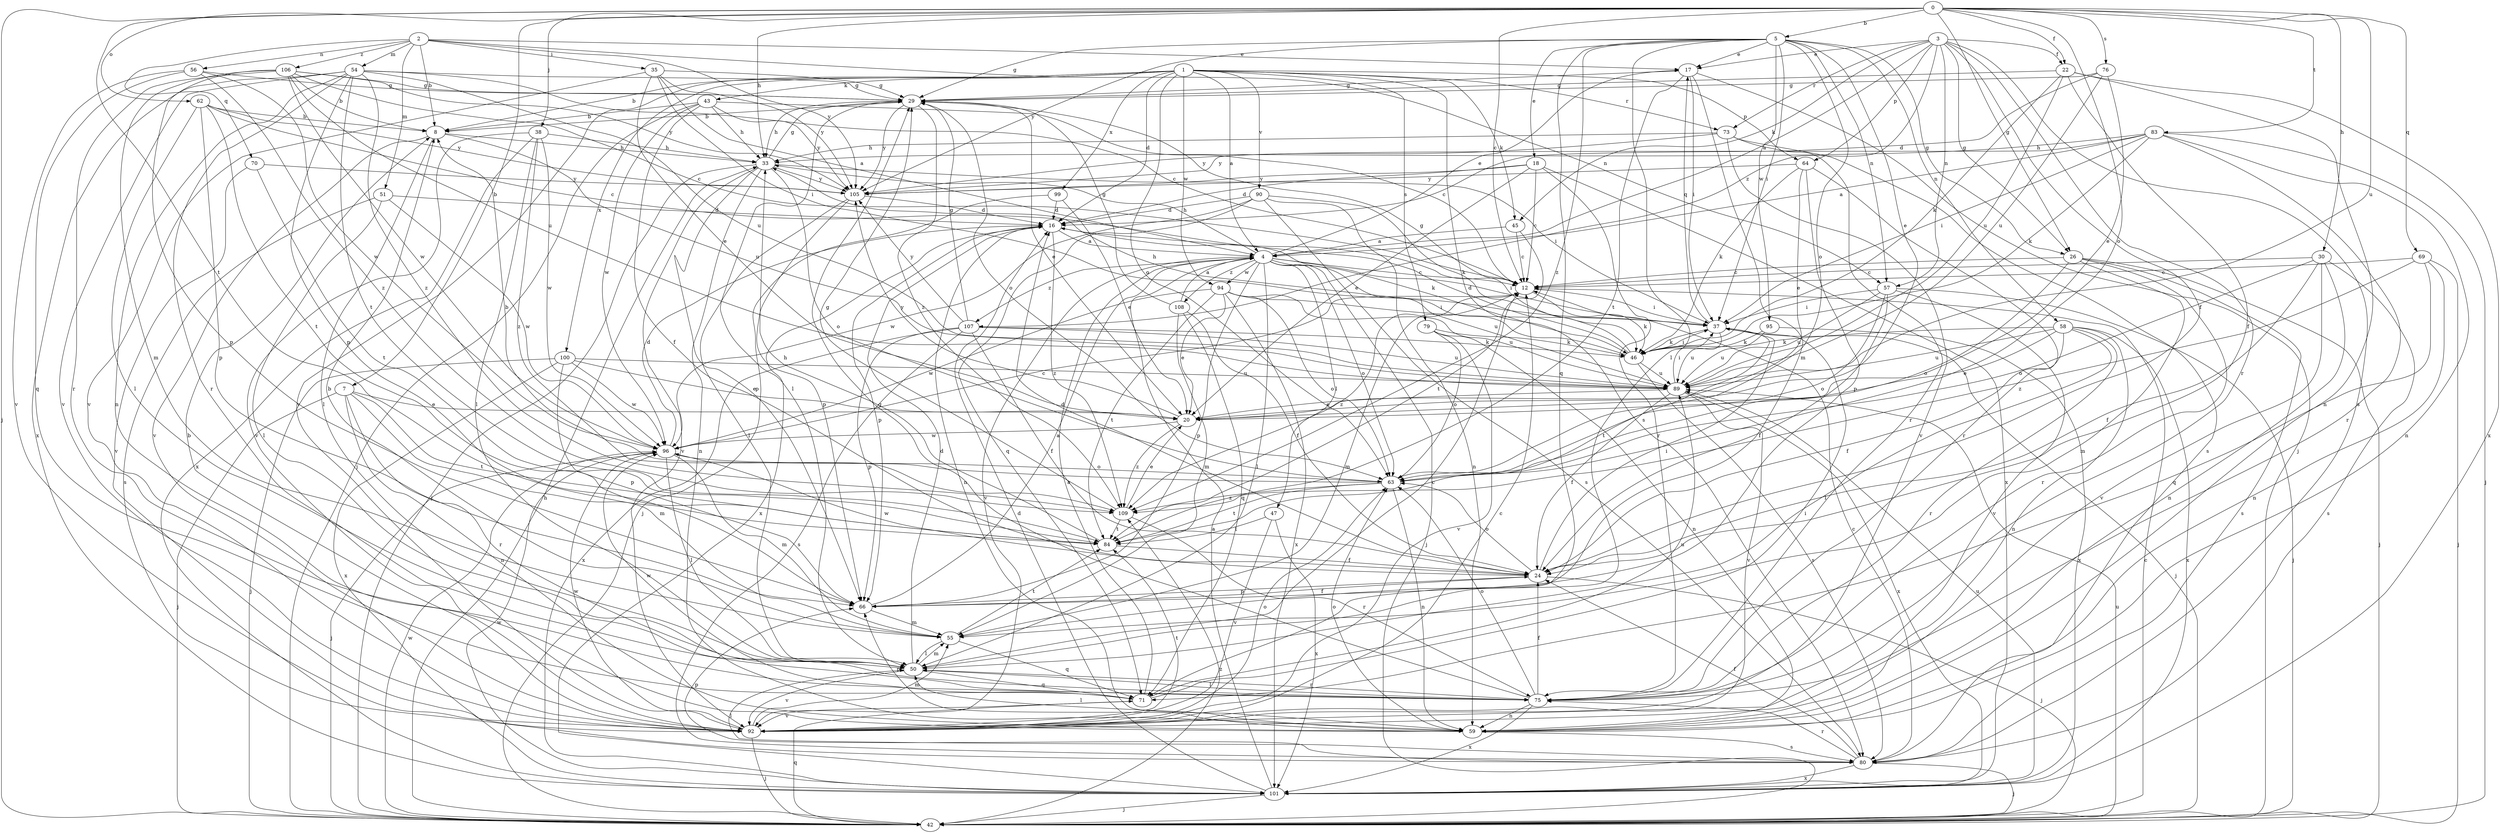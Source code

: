 strict digraph  {
0;
1;
2;
3;
4;
5;
7;
8;
12;
16;
17;
18;
20;
22;
24;
26;
29;
30;
33;
35;
37;
38;
42;
43;
45;
46;
47;
50;
51;
54;
55;
56;
57;
58;
59;
62;
63;
64;
66;
69;
70;
71;
73;
75;
76;
79;
80;
83;
84;
89;
90;
92;
94;
95;
96;
99;
100;
101;
105;
106;
107;
108;
109;
0 -> 5  [label=b];
0 -> 7  [label=b];
0 -> 12  [label=c];
0 -> 22  [label=f];
0 -> 26  [label=g];
0 -> 30  [label=h];
0 -> 33  [label=h];
0 -> 38  [label=j];
0 -> 42  [label=j];
0 -> 62  [label=o];
0 -> 63  [label=o];
0 -> 69  [label=q];
0 -> 76  [label=s];
0 -> 83  [label=t];
0 -> 84  [label=t];
0 -> 89  [label=u];
1 -> 4  [label=a];
1 -> 8  [label=b];
1 -> 16  [label=d];
1 -> 43  [label=k];
1 -> 45  [label=k];
1 -> 63  [label=o];
1 -> 64  [label=p];
1 -> 73  [label=r];
1 -> 79  [label=s];
1 -> 80  [label=s];
1 -> 90  [label=v];
1 -> 92  [label=v];
1 -> 94  [label=w];
1 -> 99  [label=x];
1 -> 100  [label=x];
2 -> 8  [label=b];
2 -> 17  [label=e];
2 -> 35  [label=i];
2 -> 51  [label=m];
2 -> 54  [label=m];
2 -> 56  [label=n];
2 -> 57  [label=n];
2 -> 70  [label=q];
2 -> 105  [label=y];
2 -> 106  [label=z];
3 -> 4  [label=a];
3 -> 17  [label=e];
3 -> 22  [label=f];
3 -> 24  [label=f];
3 -> 26  [label=g];
3 -> 45  [label=k];
3 -> 57  [label=n];
3 -> 64  [label=p];
3 -> 73  [label=r];
3 -> 75  [label=r];
3 -> 80  [label=s];
3 -> 107  [label=z];
4 -> 12  [label=c];
4 -> 17  [label=e];
4 -> 33  [label=h];
4 -> 37  [label=i];
4 -> 42  [label=j];
4 -> 47  [label=l];
4 -> 50  [label=l];
4 -> 63  [label=o];
4 -> 66  [label=p];
4 -> 89  [label=u];
4 -> 92  [label=v];
4 -> 94  [label=w];
4 -> 107  [label=z];
4 -> 108  [label=z];
5 -> 17  [label=e];
5 -> 18  [label=e];
5 -> 20  [label=e];
5 -> 26  [label=g];
5 -> 29  [label=g];
5 -> 37  [label=i];
5 -> 50  [label=l];
5 -> 57  [label=n];
5 -> 58  [label=n];
5 -> 63  [label=o];
5 -> 71  [label=q];
5 -> 95  [label=w];
5 -> 105  [label=y];
5 -> 109  [label=z];
7 -> 20  [label=e];
7 -> 42  [label=j];
7 -> 55  [label=m];
7 -> 59  [label=n];
7 -> 75  [label=r];
7 -> 84  [label=t];
8 -> 33  [label=h];
8 -> 50  [label=l];
8 -> 89  [label=u];
8 -> 92  [label=v];
12 -> 37  [label=i];
12 -> 46  [label=k];
12 -> 55  [label=m];
12 -> 109  [label=z];
16 -> 4  [label=a];
16 -> 46  [label=k];
16 -> 59  [label=n];
16 -> 66  [label=p];
16 -> 101  [label=x];
16 -> 109  [label=z];
17 -> 29  [label=g];
17 -> 37  [label=i];
17 -> 42  [label=j];
17 -> 55  [label=m];
17 -> 84  [label=t];
18 -> 12  [label=c];
18 -> 16  [label=d];
18 -> 20  [label=e];
18 -> 75  [label=r];
18 -> 101  [label=x];
18 -> 105  [label=y];
20 -> 96  [label=w];
20 -> 105  [label=y];
20 -> 109  [label=z];
22 -> 24  [label=f];
22 -> 29  [label=g];
22 -> 46  [label=k];
22 -> 59  [label=n];
22 -> 89  [label=u];
22 -> 101  [label=x];
24 -> 16  [label=d];
24 -> 37  [label=i];
24 -> 42  [label=j];
24 -> 63  [label=o];
24 -> 66  [label=p];
24 -> 96  [label=w];
26 -> 12  [label=c];
26 -> 42  [label=j];
26 -> 55  [label=m];
26 -> 63  [label=o];
26 -> 75  [label=r];
26 -> 80  [label=s];
29 -> 8  [label=b];
29 -> 20  [label=e];
29 -> 33  [label=h];
29 -> 50  [label=l];
29 -> 63  [label=o];
29 -> 105  [label=y];
29 -> 109  [label=z];
30 -> 12  [label=c];
30 -> 24  [label=f];
30 -> 59  [label=n];
30 -> 63  [label=o];
30 -> 80  [label=s];
30 -> 92  [label=v];
33 -> 29  [label=g];
33 -> 37  [label=i];
33 -> 42  [label=j];
33 -> 59  [label=n];
33 -> 63  [label=o];
33 -> 66  [label=p];
33 -> 92  [label=v];
33 -> 105  [label=y];
35 -> 4  [label=a];
35 -> 20  [label=e];
35 -> 29  [label=g];
35 -> 37  [label=i];
35 -> 92  [label=v];
35 -> 105  [label=y];
37 -> 42  [label=j];
37 -> 46  [label=k];
37 -> 84  [label=t];
37 -> 89  [label=u];
37 -> 17  [label=q];
38 -> 33  [label=h];
38 -> 50  [label=l];
38 -> 92  [label=v];
38 -> 96  [label=w];
38 -> 101  [label=x];
38 -> 109  [label=z];
42 -> 12  [label=c];
42 -> 33  [label=h];
42 -> 71  [label=q];
42 -> 89  [label=u];
42 -> 96  [label=w];
42 -> 109  [label=z];
43 -> 8  [label=b];
43 -> 12  [label=c];
43 -> 24  [label=f];
43 -> 33  [label=h];
43 -> 42  [label=j];
43 -> 96  [label=w];
43 -> 105  [label=y];
45 -> 4  [label=a];
45 -> 12  [label=c];
45 -> 84  [label=t];
46 -> 16  [label=d];
46 -> 29  [label=g];
46 -> 33  [label=h];
46 -> 37  [label=i];
46 -> 80  [label=s];
46 -> 89  [label=u];
47 -> 84  [label=t];
47 -> 92  [label=v];
47 -> 101  [label=x];
50 -> 12  [label=c];
50 -> 16  [label=d];
50 -> 55  [label=m];
50 -> 71  [label=q];
50 -> 75  [label=r];
50 -> 92  [label=v];
51 -> 16  [label=d];
51 -> 50  [label=l];
51 -> 80  [label=s];
51 -> 96  [label=w];
54 -> 12  [label=c];
54 -> 29  [label=g];
54 -> 59  [label=n];
54 -> 66  [label=p];
54 -> 75  [label=r];
54 -> 84  [label=t];
54 -> 89  [label=u];
54 -> 92  [label=v];
54 -> 101  [label=x];
54 -> 109  [label=z];
55 -> 8  [label=b];
55 -> 50  [label=l];
55 -> 71  [label=q];
55 -> 84  [label=t];
56 -> 29  [label=g];
56 -> 71  [label=q];
56 -> 92  [label=v];
56 -> 96  [label=w];
56 -> 109  [label=z];
57 -> 24  [label=f];
57 -> 37  [label=i];
57 -> 42  [label=j];
57 -> 63  [label=o];
57 -> 89  [label=u];
57 -> 92  [label=v];
58 -> 20  [label=e];
58 -> 24  [label=f];
58 -> 46  [label=k];
58 -> 50  [label=l];
58 -> 59  [label=n];
58 -> 75  [label=r];
58 -> 89  [label=u];
58 -> 101  [label=x];
59 -> 50  [label=l];
59 -> 63  [label=o];
59 -> 66  [label=p];
59 -> 80  [label=s];
62 -> 8  [label=b];
62 -> 12  [label=c];
62 -> 50  [label=l];
62 -> 66  [label=p];
62 -> 84  [label=t];
62 -> 105  [label=y];
63 -> 8  [label=b];
63 -> 59  [label=n];
63 -> 84  [label=t];
63 -> 109  [label=z];
64 -> 20  [label=e];
64 -> 46  [label=k];
64 -> 66  [label=p];
64 -> 75  [label=r];
64 -> 105  [label=y];
66 -> 4  [label=a];
66 -> 24  [label=f];
66 -> 55  [label=m];
69 -> 12  [label=c];
69 -> 42  [label=j];
69 -> 59  [label=n];
69 -> 71  [label=q];
69 -> 109  [label=z];
70 -> 84  [label=t];
70 -> 92  [label=v];
70 -> 105  [label=y];
71 -> 4  [label=a];
71 -> 37  [label=i];
71 -> 89  [label=u];
71 -> 92  [label=v];
71 -> 96  [label=w];
73 -> 33  [label=h];
73 -> 75  [label=r];
73 -> 80  [label=s];
73 -> 92  [label=v];
73 -> 105  [label=y];
75 -> 24  [label=f];
75 -> 29  [label=g];
75 -> 50  [label=l];
75 -> 59  [label=n];
75 -> 63  [label=o];
75 -> 101  [label=x];
76 -> 16  [label=d];
76 -> 20  [label=e];
76 -> 29  [label=g];
76 -> 89  [label=u];
79 -> 46  [label=k];
79 -> 59  [label=n];
79 -> 63  [label=o];
79 -> 92  [label=v];
80 -> 12  [label=c];
80 -> 24  [label=f];
80 -> 42  [label=j];
80 -> 50  [label=l];
80 -> 66  [label=p];
80 -> 75  [label=r];
80 -> 101  [label=x];
83 -> 4  [label=a];
83 -> 33  [label=h];
83 -> 37  [label=i];
83 -> 42  [label=j];
83 -> 46  [label=k];
83 -> 59  [label=n];
83 -> 75  [label=r];
83 -> 105  [label=y];
84 -> 24  [label=f];
84 -> 33  [label=h];
89 -> 20  [label=e];
89 -> 24  [label=f];
89 -> 37  [label=i];
89 -> 92  [label=v];
89 -> 101  [label=x];
90 -> 16  [label=d];
90 -> 46  [label=k];
90 -> 59  [label=n];
90 -> 71  [label=q];
90 -> 80  [label=s];
90 -> 96  [label=w];
92 -> 8  [label=b];
92 -> 12  [label=c];
92 -> 42  [label=j];
92 -> 55  [label=m];
92 -> 63  [label=o];
92 -> 84  [label=t];
92 -> 96  [label=w];
94 -> 20  [label=e];
94 -> 37  [label=i];
94 -> 63  [label=o];
94 -> 84  [label=t];
94 -> 89  [label=u];
94 -> 96  [label=w];
94 -> 101  [label=x];
95 -> 46  [label=k];
95 -> 89  [label=u];
95 -> 101  [label=x];
96 -> 12  [label=c];
96 -> 16  [label=d];
96 -> 42  [label=j];
96 -> 50  [label=l];
96 -> 55  [label=m];
96 -> 63  [label=o];
99 -> 16  [label=d];
99 -> 20  [label=e];
99 -> 42  [label=j];
100 -> 20  [label=e];
100 -> 42  [label=j];
100 -> 66  [label=p];
100 -> 89  [label=u];
100 -> 96  [label=w];
100 -> 101  [label=x];
101 -> 4  [label=a];
101 -> 16  [label=d];
101 -> 42  [label=j];
101 -> 89  [label=u];
101 -> 96  [label=w];
105 -> 16  [label=d];
105 -> 50  [label=l];
105 -> 66  [label=p];
106 -> 8  [label=b];
106 -> 12  [label=c];
106 -> 29  [label=g];
106 -> 55  [label=m];
106 -> 66  [label=p];
106 -> 75  [label=r];
106 -> 89  [label=u];
106 -> 96  [label=w];
106 -> 105  [label=y];
107 -> 24  [label=f];
107 -> 29  [label=g];
107 -> 46  [label=k];
107 -> 66  [label=p];
107 -> 80  [label=s];
107 -> 89  [label=u];
107 -> 101  [label=x];
107 -> 105  [label=y];
108 -> 4  [label=a];
108 -> 24  [label=f];
108 -> 29  [label=g];
108 -> 55  [label=m];
108 -> 71  [label=q];
109 -> 20  [label=e];
109 -> 29  [label=g];
109 -> 75  [label=r];
109 -> 84  [label=t];
}
